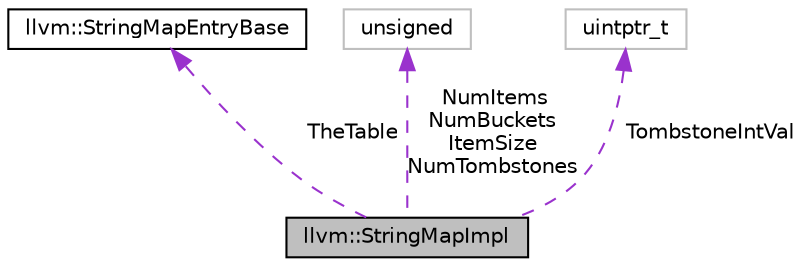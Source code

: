 digraph "llvm::StringMapImpl"
{
 // LATEX_PDF_SIZE
  bgcolor="transparent";
  edge [fontname="Helvetica",fontsize="10",labelfontname="Helvetica",labelfontsize="10"];
  node [fontname="Helvetica",fontsize="10",shape=record];
  Node1 [label="llvm::StringMapImpl",height=0.2,width=0.4,color="black", fillcolor="grey75", style="filled", fontcolor="black",tooltip="StringMapImpl - This is the base class of StringMap that is shared among all of its instantiations."];
  Node2 -> Node1 [dir="back",color="darkorchid3",fontsize="10",style="dashed",label=" TheTable" ,fontname="Helvetica"];
  Node2 [label="llvm::StringMapEntryBase",height=0.2,width=0.4,color="black",URL="$classllvm_1_1StringMapEntryBase.html",tooltip="StringMapEntryBase - Shared base class of StringMapEntry instances."];
  Node3 -> Node1 [dir="back",color="darkorchid3",fontsize="10",style="dashed",label=" NumItems\nNumBuckets\nItemSize\nNumTombstones" ,fontname="Helvetica"];
  Node3 [label="unsigned",height=0.2,width=0.4,color="grey75",tooltip=" "];
  Node4 -> Node1 [dir="back",color="darkorchid3",fontsize="10",style="dashed",label=" TombstoneIntVal" ,fontname="Helvetica"];
  Node4 [label="uintptr_t",height=0.2,width=0.4,color="grey75",tooltip=" "];
}
